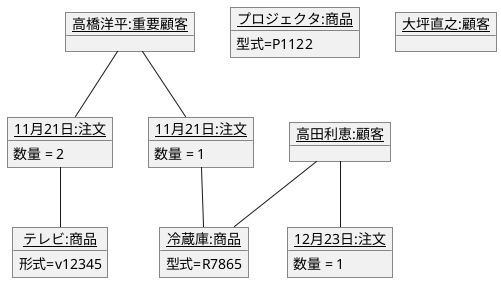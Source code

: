 @startuml
object "<u>テレビ:商品</u>" as T{
    形式=v12345
}

object "<u>冷蔵庫:商品</u>" as R{
    型式=R7865
}

object "<u>プロジェクタ:商品</u>" as P{
    型式=P1122
}
object "<u>高橋洋平:重要顧客</u>" as J
object "<u>高田利恵:顧客</u>" as k1
object "<u>大坪直之:顧客</u>" as k2
object "<u>11月21日:注文</u>" as T1{
    数量 = 2
}

object "<u>11月21日:注文</u>" as T2{
    数量 = 1
}

object "<u>12月23日:注文</u>" as T3{
    数量 = 1
}

J -- T1
J -- T2
T1 -- T 
T2 -- R 
k1 -- T3
k1 -- R
@enduml